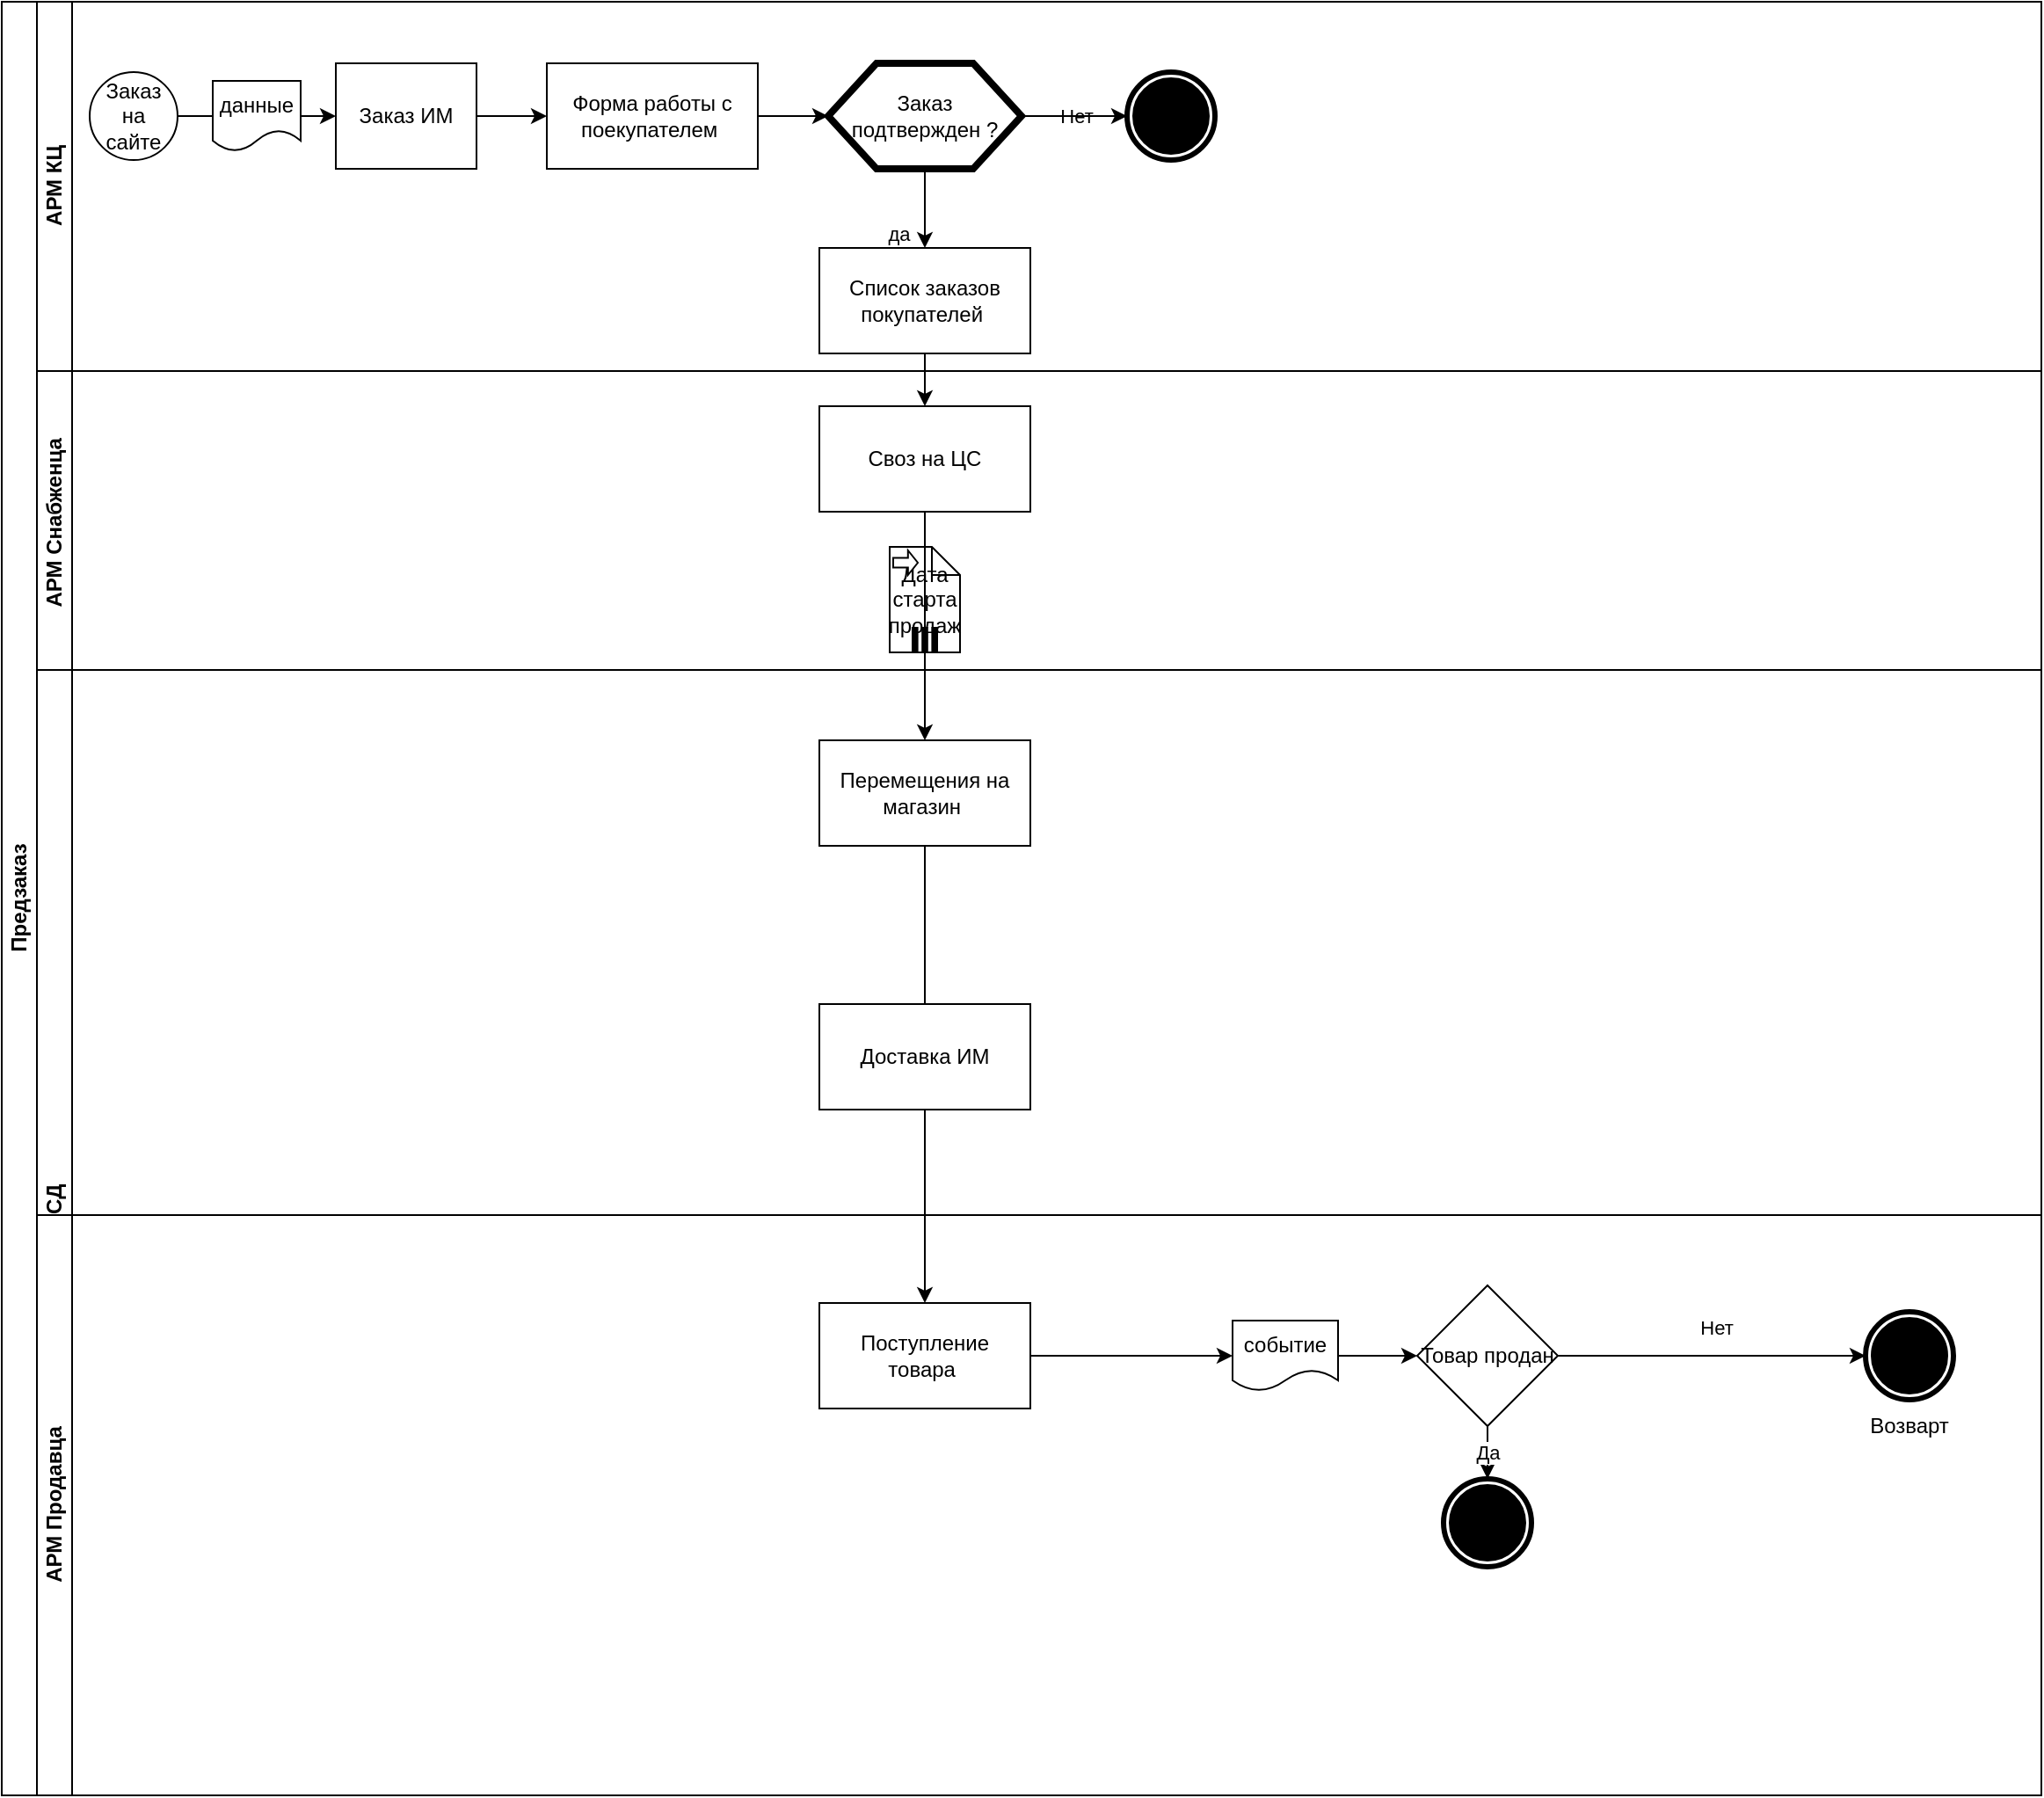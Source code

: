 <mxfile version="13.6.0" type="github">
  <diagram id="prtHgNgQTEPvFCAcTncT" name="Page-1">
    <mxGraphModel dx="2076" dy="1096" grid="1" gridSize="10" guides="1" tooltips="1" connect="1" arrows="1" fold="1" page="1" pageScale="1" pageWidth="827" pageHeight="1169" math="0" shadow="0">
      <root>
        <mxCell id="0" />
        <mxCell id="1" parent="0" />
        <mxCell id="dNxyNK7c78bLwvsdeMH5-19" value="Предзаказ&lt;br&gt;" style="swimlane;html=1;childLayout=stackLayout;resizeParent=1;resizeParentMax=0;horizontal=0;startSize=20;horizontalStack=0;" parent="1" vertex="1">
          <mxGeometry x="110" y="200" width="1160" height="1020" as="geometry">
            <mxRectangle x="80" y="120" width="30" height="80" as="alternateBounds" />
          </mxGeometry>
        </mxCell>
        <mxCell id="dNxyNK7c78bLwvsdeMH5-20" value="АРМ КЦ" style="swimlane;html=1;startSize=20;horizontal=0;" parent="dNxyNK7c78bLwvsdeMH5-19" vertex="1">
          <mxGeometry x="20" width="1140" height="210" as="geometry" />
        </mxCell>
        <mxCell id="dNxyNK7c78bLwvsdeMH5-25" value="" style="edgeStyle=orthogonalEdgeStyle;rounded=0;orthogonalLoop=1;jettySize=auto;html=1;" parent="dNxyNK7c78bLwvsdeMH5-20" source="dNxyNK7c78bLwvsdeMH5-23" target="dNxyNK7c78bLwvsdeMH5-24" edge="1">
          <mxGeometry relative="1" as="geometry" />
        </mxCell>
        <mxCell id="l-QhswC7FGs499EKS-Dz-10" value="да" style="edgeStyle=orthogonalEdgeStyle;rounded=0;orthogonalLoop=1;jettySize=auto;html=1;entryX=0.5;entryY=0;entryDx=0;entryDy=0;" edge="1" parent="dNxyNK7c78bLwvsdeMH5-20" source="l-QhswC7FGs499EKS-Dz-3" target="l-QhswC7FGs499EKS-Dz-9">
          <mxGeometry x="0.636" y="-15" relative="1" as="geometry">
            <mxPoint as="offset" />
          </mxGeometry>
        </mxCell>
        <mxCell id="l-QhswC7FGs499EKS-Dz-3" value="Заказ подтвержден ?" style="shape=hexagon;html=1;whiteSpace=wrap;perimeter=hexagonPerimeter;strokeWidth=4;rounded=0;" vertex="1" parent="dNxyNK7c78bLwvsdeMH5-20">
          <mxGeometry x="450" y="35" width="110" height="60" as="geometry" />
        </mxCell>
        <mxCell id="l-QhswC7FGs499EKS-Dz-52" value="&lt;font color=&quot;#000000&quot;&gt;&lt;br&gt;&lt;/font&gt;" style="shape=mxgraph.bpmn.shape;html=1;verticalLabelPosition=bottom;verticalAlign=top;align=center;perimeter=ellipsePerimeter;outlineConnect=0;outline=end;symbol=terminate;rounded=0;sketch=0;" vertex="1" parent="dNxyNK7c78bLwvsdeMH5-20">
          <mxGeometry x="620" y="40" width="50" height="50" as="geometry" />
        </mxCell>
        <mxCell id="l-QhswC7FGs499EKS-Dz-24" value="данные" style="shape=document;whiteSpace=wrap;html=1;boundedLbl=1;rounded=0;sketch=0;" vertex="1" parent="dNxyNK7c78bLwvsdeMH5-20">
          <mxGeometry x="100" y="45" width="50" height="40" as="geometry" />
        </mxCell>
        <mxCell id="dNxyNK7c78bLwvsdeMH5-23" value="Заказ на сайте" style="ellipse;whiteSpace=wrap;html=1;" parent="dNxyNK7c78bLwvsdeMH5-20" vertex="1">
          <mxGeometry x="30" y="40" width="50" height="50" as="geometry" />
        </mxCell>
        <mxCell id="l-QhswC7FGs499EKS-Dz-22" value="" style="endArrow=classic;html=1;entryX=0;entryY=0.5;entryDx=0;entryDy=0;" edge="1" parent="dNxyNK7c78bLwvsdeMH5-20" source="l-QhswC7FGs499EKS-Dz-81" target="l-QhswC7FGs499EKS-Dz-3">
          <mxGeometry width="50" height="50" relative="1" as="geometry">
            <mxPoint x="120" y="-5" as="sourcePoint" />
            <mxPoint x="470.711" y="185" as="targetPoint" />
          </mxGeometry>
        </mxCell>
        <mxCell id="dNxyNK7c78bLwvsdeMH5-24" value="Заказ ИМ" style="rounded=0;whiteSpace=wrap;html=1;fontFamily=Helvetica;fontSize=12;align=center;" parent="dNxyNK7c78bLwvsdeMH5-20" vertex="1">
          <mxGeometry x="170" y="35" width="80" height="60" as="geometry" />
        </mxCell>
        <mxCell id="l-QhswC7FGs499EKS-Dz-7" style="edgeStyle=orthogonalEdgeStyle;rounded=0;orthogonalLoop=1;jettySize=auto;html=1;exitX=1;exitY=0.5;exitDx=0;exitDy=0;entryX=0;entryY=0.5;entryDx=0;entryDy=0;" edge="1" parent="dNxyNK7c78bLwvsdeMH5-20">
          <mxGeometry relative="1" as="geometry">
            <mxPoint x="590" y="64.811" as="sourcePoint" />
            <mxPoint x="590" y="65" as="targetPoint" />
          </mxGeometry>
        </mxCell>
        <mxCell id="l-QhswC7FGs499EKS-Dz-8" value="Нет" style="edgeLabel;html=1;align=center;verticalAlign=middle;resizable=0;points=[];" vertex="1" connectable="0" parent="l-QhswC7FGs499EKS-Dz-7">
          <mxGeometry x="-0.205" y="1" relative="1" as="geometry">
            <mxPoint as="offset" />
          </mxGeometry>
        </mxCell>
        <mxCell id="l-QhswC7FGs499EKS-Dz-82" value="" style="endArrow=classic;html=1;" edge="1" parent="dNxyNK7c78bLwvsdeMH5-20" source="l-QhswC7FGs499EKS-Dz-3" target="l-QhswC7FGs499EKS-Dz-52">
          <mxGeometry width="50" height="50" relative="1" as="geometry">
            <mxPoint x="420" y="130" as="sourcePoint" />
            <mxPoint x="470" y="80" as="targetPoint" />
          </mxGeometry>
        </mxCell>
        <mxCell id="l-QhswC7FGs499EKS-Dz-9" value="Список заказов покупателей&amp;nbsp;" style="rounded=0;whiteSpace=wrap;html=1;" vertex="1" parent="dNxyNK7c78bLwvsdeMH5-20">
          <mxGeometry x="445" y="140" width="120" height="60" as="geometry" />
        </mxCell>
        <mxCell id="l-QhswC7FGs499EKS-Dz-81" value="Форма работы с поекупателем&amp;nbsp;" style="rounded=0;whiteSpace=wrap;html=1;sketch=0;" vertex="1" parent="dNxyNK7c78bLwvsdeMH5-20">
          <mxGeometry x="290" y="35" width="120" height="60" as="geometry" />
        </mxCell>
        <mxCell id="l-QhswC7FGs499EKS-Dz-87" value="" style="endArrow=classic;html=1;entryX=0;entryY=0.5;entryDx=0;entryDy=0;" edge="1" parent="dNxyNK7c78bLwvsdeMH5-20" source="dNxyNK7c78bLwvsdeMH5-24" target="l-QhswC7FGs499EKS-Dz-81">
          <mxGeometry width="50" height="50" relative="1" as="geometry">
            <mxPoint x="360" y="255" as="sourcePoint" />
            <mxPoint x="560" y="255" as="targetPoint" />
          </mxGeometry>
        </mxCell>
        <mxCell id="dNxyNK7c78bLwvsdeMH5-21" value="АРМ Снабженца&amp;nbsp;" style="swimlane;html=1;startSize=20;horizontal=0;" parent="dNxyNK7c78bLwvsdeMH5-19" vertex="1">
          <mxGeometry x="20" y="210" width="1140" height="170" as="geometry" />
        </mxCell>
        <mxCell id="l-QhswC7FGs499EKS-Dz-12" value="Своз на ЦС" style="whiteSpace=wrap;html=1;rounded=0;" vertex="1" parent="dNxyNK7c78bLwvsdeMH5-21">
          <mxGeometry x="445" y="20" width="120" height="60" as="geometry" />
        </mxCell>
        <mxCell id="l-QhswC7FGs499EKS-Dz-88" value="Дата старта продаж" style="shape=note;whiteSpace=wrap;size=16;html=1;dropTarget=0;rounded=0;sketch=0;" vertex="1" parent="dNxyNK7c78bLwvsdeMH5-21">
          <mxGeometry x="485" y="100" width="40" height="60" as="geometry" />
        </mxCell>
        <mxCell id="l-QhswC7FGs499EKS-Dz-89" value="" style="html=1;shape=singleArrow;arrowWidth=0.4;arrowSize=0.4;outlineConnect=0;" vertex="1" parent="l-QhswC7FGs499EKS-Dz-88">
          <mxGeometry width="14" height="14" relative="1" as="geometry">
            <mxPoint x="2" y="2" as="offset" />
          </mxGeometry>
        </mxCell>
        <mxCell id="l-QhswC7FGs499EKS-Dz-90" value="" style="html=1;whiteSpace=wrap;shape=parallelMarker;outlineConnect=0;" vertex="1" parent="l-QhswC7FGs499EKS-Dz-88">
          <mxGeometry x="0.5" y="1" width="14" height="14" relative="1" as="geometry">
            <mxPoint x="-7" y="-14" as="offset" />
          </mxGeometry>
        </mxCell>
        <mxCell id="l-QhswC7FGs499EKS-Dz-13" value="" style="edgeStyle=orthogonalEdgeStyle;rounded=0;orthogonalLoop=1;jettySize=auto;html=1;" edge="1" parent="dNxyNK7c78bLwvsdeMH5-19" source="l-QhswC7FGs499EKS-Dz-9" target="l-QhswC7FGs499EKS-Dz-12">
          <mxGeometry relative="1" as="geometry" />
        </mxCell>
        <mxCell id="l-QhswC7FGs499EKS-Dz-15" value="" style="edgeStyle=orthogonalEdgeStyle;rounded=0;orthogonalLoop=1;jettySize=auto;html=1;" edge="1" parent="dNxyNK7c78bLwvsdeMH5-19" source="l-QhswC7FGs499EKS-Dz-12" target="l-QhswC7FGs499EKS-Dz-14">
          <mxGeometry relative="1" as="geometry" />
        </mxCell>
        <mxCell id="dNxyNK7c78bLwvsdeMH5-22" value="АРМ ТСД" style="swimlane;html=1;startSize=20;horizontal=0;" parent="dNxyNK7c78bLwvsdeMH5-19" vertex="1">
          <mxGeometry x="20" y="380" width="1140" height="640" as="geometry">
            <mxRectangle x="20" y="310" width="720" height="20" as="alternateBounds" />
          </mxGeometry>
        </mxCell>
        <mxCell id="l-QhswC7FGs499EKS-Dz-34" value="" style="edgeStyle=orthogonalEdgeStyle;curved=0;rounded=1;sketch=0;orthogonalLoop=1;jettySize=auto;html=1;" edge="1" parent="dNxyNK7c78bLwvsdeMH5-22" source="l-QhswC7FGs499EKS-Dz-14" target="l-QhswC7FGs499EKS-Dz-33">
          <mxGeometry relative="1" as="geometry" />
        </mxCell>
        <mxCell id="l-QhswC7FGs499EKS-Dz-14" value="Перемещения на магазин&amp;nbsp;" style="whiteSpace=wrap;html=1;rounded=0;" vertex="1" parent="dNxyNK7c78bLwvsdeMH5-22">
          <mxGeometry x="445" y="40" width="120" height="60" as="geometry" />
        </mxCell>
        <mxCell id="l-QhswC7FGs499EKS-Dz-93" value="Доставка ИМ" style="rounded=0;whiteSpace=wrap;html=1;sketch=0;" vertex="1" parent="dNxyNK7c78bLwvsdeMH5-22">
          <mxGeometry x="445" y="190" width="120" height="60" as="geometry" />
        </mxCell>
        <mxCell id="l-QhswC7FGs499EKS-Dz-31" value="АРМ Продавца" style="swimlane;html=1;startSize=20;horizontal=0;" vertex="1" parent="dNxyNK7c78bLwvsdeMH5-22">
          <mxGeometry y="310" width="1140" height="330" as="geometry">
            <mxRectangle y="130" width="30" height="170" as="alternateBounds" />
          </mxGeometry>
        </mxCell>
        <mxCell id="l-QhswC7FGs499EKS-Dz-36" value="" style="edgeStyle=orthogonalEdgeStyle;curved=0;rounded=1;sketch=0;orthogonalLoop=1;jettySize=auto;html=1;" edge="1" parent="l-QhswC7FGs499EKS-Dz-31" source="l-QhswC7FGs499EKS-Dz-53" target="l-QhswC7FGs499EKS-Dz-35">
          <mxGeometry relative="1" as="geometry" />
        </mxCell>
        <mxCell id="l-QhswC7FGs499EKS-Dz-41" style="edgeStyle=orthogonalEdgeStyle;curved=0;rounded=1;sketch=0;orthogonalLoop=1;jettySize=auto;html=1;entryX=0;entryY=0.5;entryDx=0;entryDy=0;" edge="1" parent="l-QhswC7FGs499EKS-Dz-31" source="l-QhswC7FGs499EKS-Dz-35" target="l-QhswC7FGs499EKS-Dz-40">
          <mxGeometry relative="1" as="geometry" />
        </mxCell>
        <mxCell id="l-QhswC7FGs499EKS-Dz-50" value="Да" style="edgeStyle=orthogonalEdgeStyle;curved=0;rounded=1;sketch=0;orthogonalLoop=1;jettySize=auto;html=1;" edge="1" parent="l-QhswC7FGs499EKS-Dz-31" source="l-QhswC7FGs499EKS-Dz-35" target="l-QhswC7FGs499EKS-Dz-49">
          <mxGeometry relative="1" as="geometry" />
        </mxCell>
        <mxCell id="l-QhswC7FGs499EKS-Dz-43" value="Нет" style="edgeLabel;html=1;align=center;verticalAlign=middle;resizable=0;points=[];" vertex="1" connectable="0" parent="l-QhswC7FGs499EKS-Dz-31">
          <mxGeometry x="900.001" y="-9.997" as="geometry">
            <mxPoint x="55" y="74" as="offset" />
          </mxGeometry>
        </mxCell>
        <mxCell id="l-QhswC7FGs499EKS-Dz-33" value="Поступление товара&amp;nbsp;" style="whiteSpace=wrap;html=1;rounded=0;" vertex="1" parent="l-QhswC7FGs499EKS-Dz-31">
          <mxGeometry x="445" y="50" width="120" height="60" as="geometry" />
        </mxCell>
        <mxCell id="l-QhswC7FGs499EKS-Dz-53" value="событие" style="shape=document;whiteSpace=wrap;html=1;boundedLbl=1;rounded=0;sketch=0;" vertex="1" parent="l-QhswC7FGs499EKS-Dz-31">
          <mxGeometry x="680" y="60" width="60" height="40" as="geometry" />
        </mxCell>
        <mxCell id="l-QhswC7FGs499EKS-Dz-35" value="Товар продан" style="rhombus;whiteSpace=wrap;html=1;rounded=0;" vertex="1" parent="l-QhswC7FGs499EKS-Dz-31">
          <mxGeometry x="785" y="40" width="80" height="80" as="geometry" />
        </mxCell>
        <mxCell id="l-QhswC7FGs499EKS-Dz-40" value="&lt;font color=&quot;#000000&quot;&gt;&lt;br&gt;&lt;/font&gt;" style="shape=mxgraph.bpmn.shape;html=1;verticalLabelPosition=bottom;verticalAlign=top;align=center;perimeter=ellipsePerimeter;outlineConnect=0;outline=end;symbol=terminate;rounded=0;sketch=0;" vertex="1" parent="l-QhswC7FGs499EKS-Dz-31">
          <mxGeometry x="1040" y="55" width="50" height="50" as="geometry" />
        </mxCell>
        <mxCell id="l-QhswC7FGs499EKS-Dz-80" value="" style="edgeStyle=orthogonalEdgeStyle;curved=0;rounded=1;sketch=0;orthogonalLoop=1;jettySize=auto;html=1;" edge="1" parent="l-QhswC7FGs499EKS-Dz-31" source="l-QhswC7FGs499EKS-Dz-33" target="l-QhswC7FGs499EKS-Dz-53">
          <mxGeometry relative="1" as="geometry">
            <mxPoint x="490" y="890.0" as="sourcePoint" />
            <mxPoint x="610.0" y="870.0" as="targetPoint" />
          </mxGeometry>
        </mxCell>
        <mxCell id="l-QhswC7FGs499EKS-Dz-42" value="Возварт" style="text;html=1;strokeColor=none;fillColor=none;align=center;verticalAlign=middle;whiteSpace=wrap;rounded=0;sketch=0;" vertex="1" parent="l-QhswC7FGs499EKS-Dz-31">
          <mxGeometry x="1045" y="110" width="40" height="20" as="geometry" />
        </mxCell>
        <mxCell id="l-QhswC7FGs499EKS-Dz-49" value="&lt;font color=&quot;#000000&quot;&gt;&lt;br&gt;&lt;/font&gt;" style="shape=mxgraph.bpmn.shape;html=1;verticalLabelPosition=bottom;verticalAlign=top;align=center;perimeter=ellipsePerimeter;outlineConnect=0;outline=end;symbol=terminate;rounded=0;sketch=0;" vertex="1" parent="l-QhswC7FGs499EKS-Dz-31">
          <mxGeometry x="800" y="150" width="50" height="50" as="geometry" />
        </mxCell>
        <mxCell id="l-QhswC7FGs499EKS-Dz-86" style="edgeStyle=orthogonalEdgeStyle;curved=0;rounded=1;sketch=0;orthogonalLoop=1;jettySize=auto;html=1;exitX=0.5;exitY=1;exitDx=0;exitDy=0;" edge="1" parent="l-QhswC7FGs499EKS-Dz-31" source="l-QhswC7FGs499EKS-Dz-33" target="l-QhswC7FGs499EKS-Dz-33">
          <mxGeometry relative="1" as="geometry" />
        </mxCell>
      </root>
    </mxGraphModel>
  </diagram>
</mxfile>
